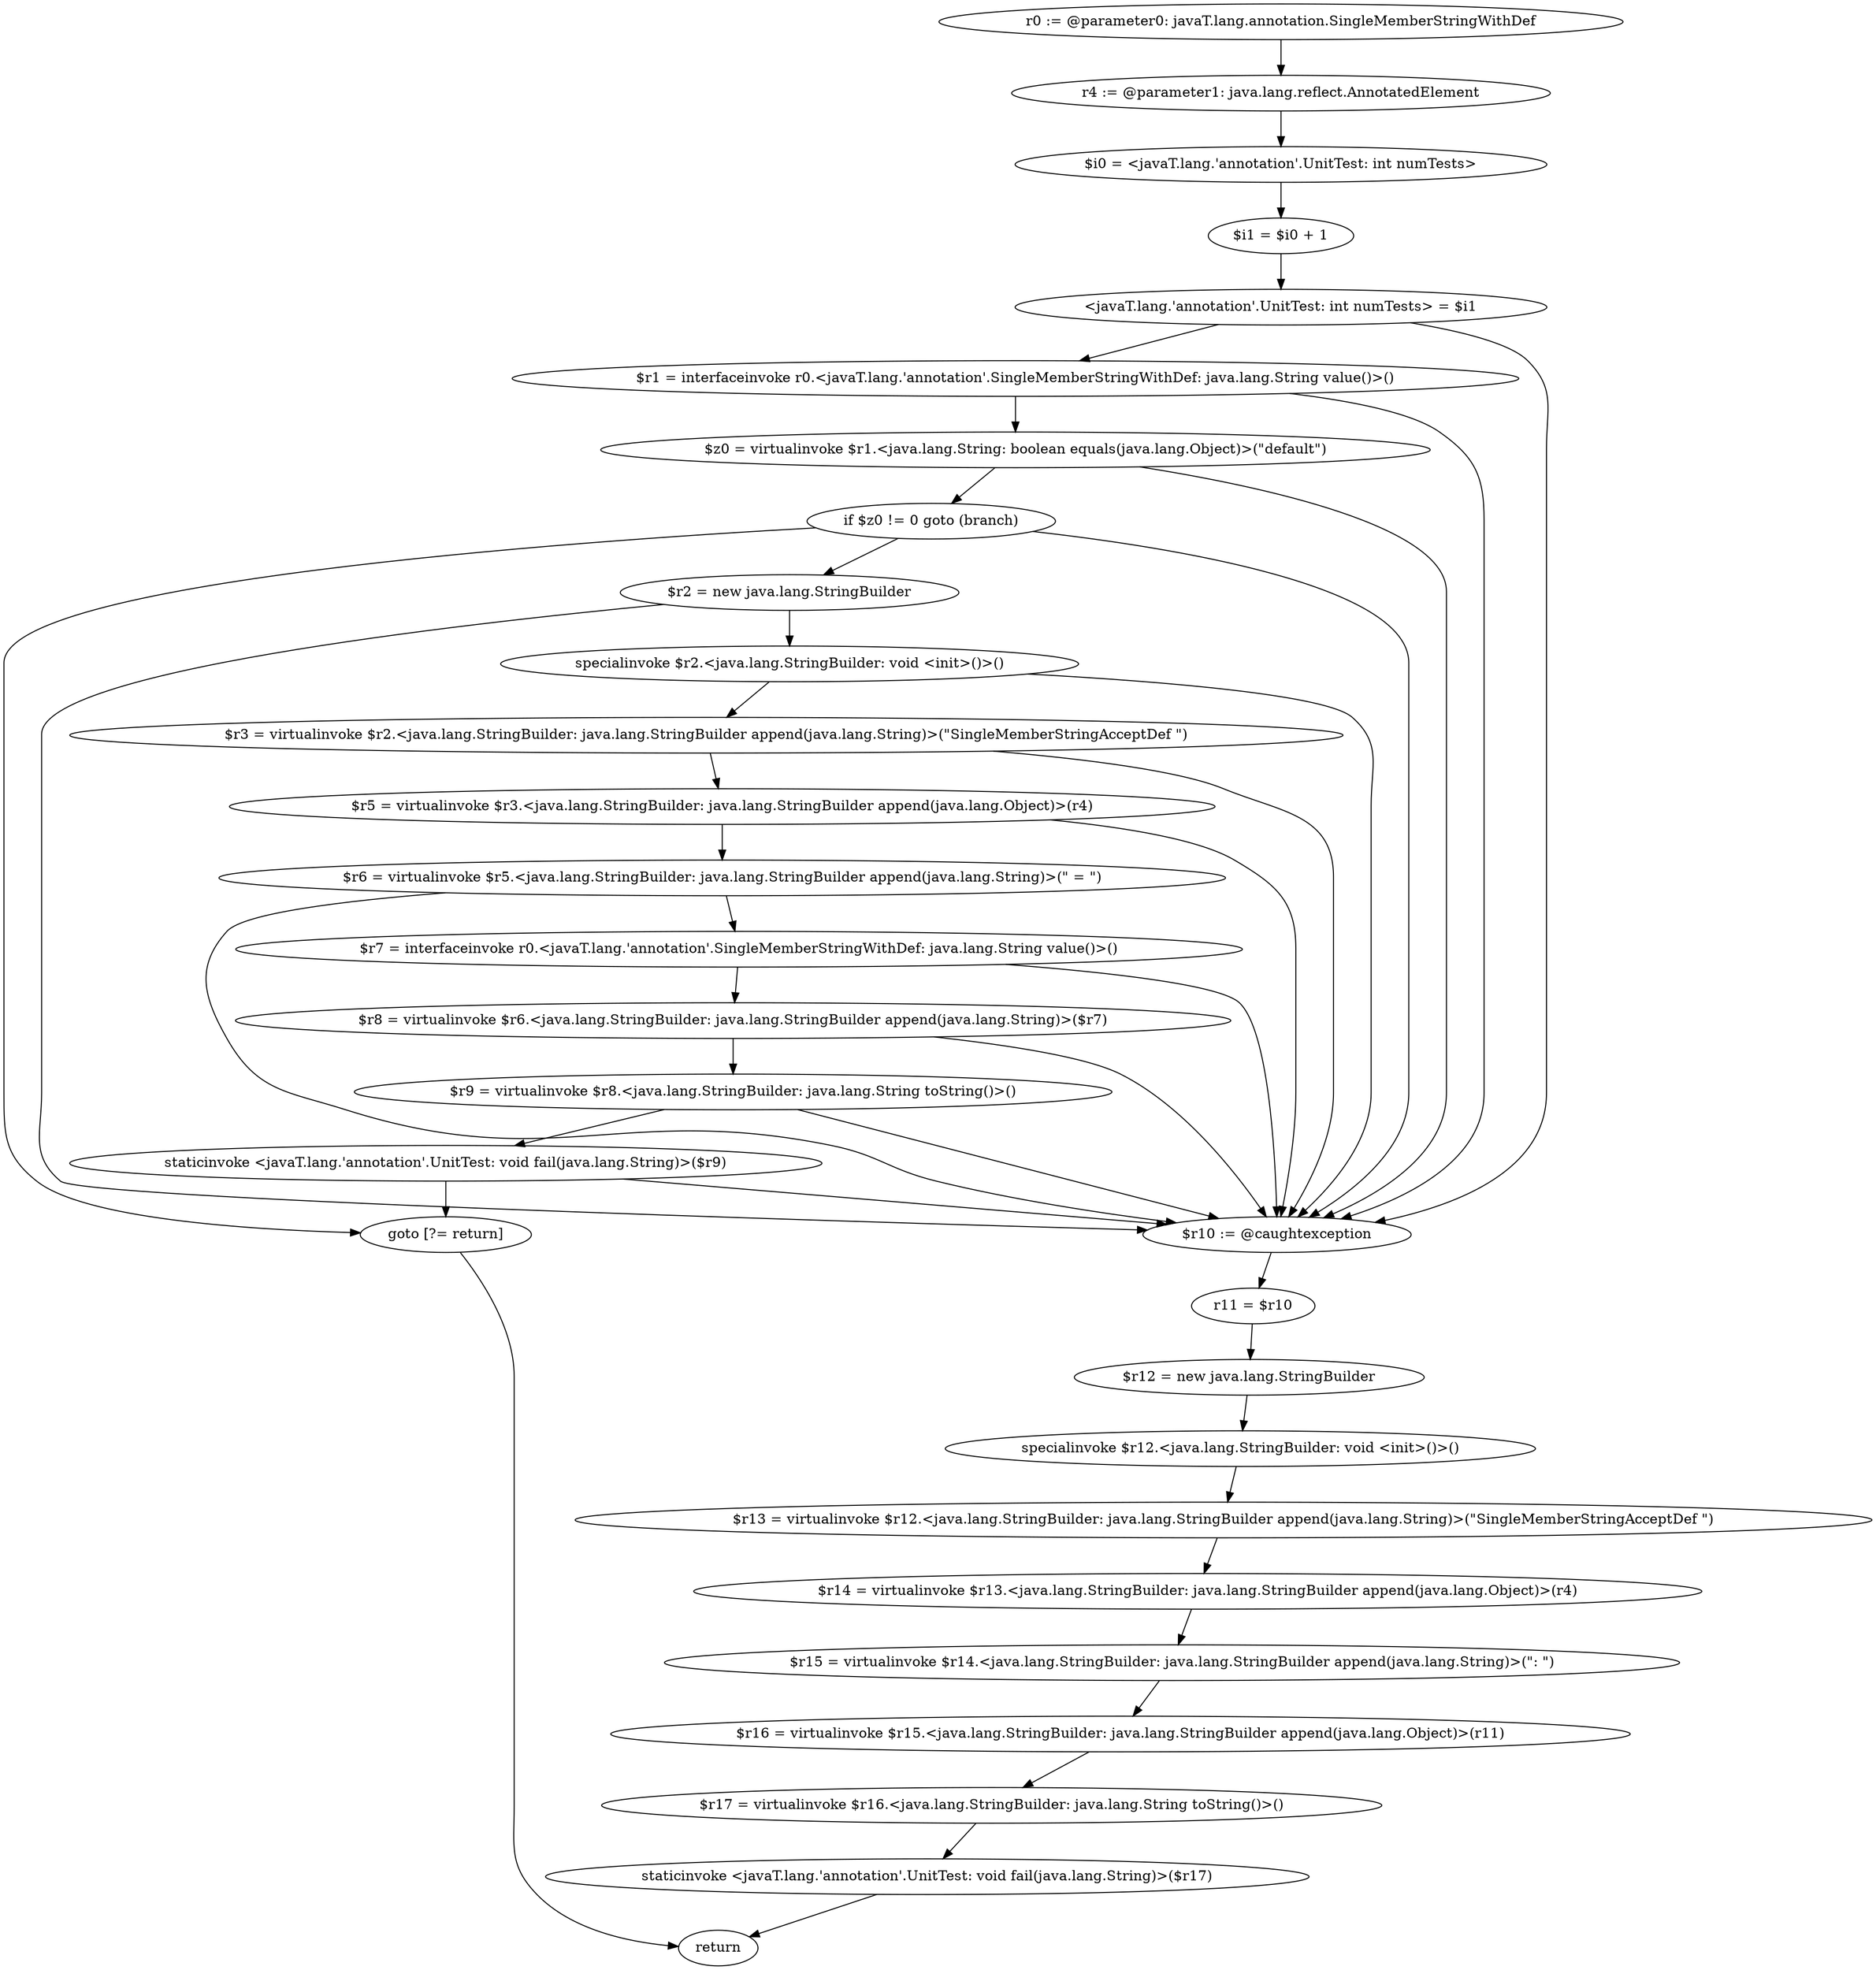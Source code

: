 digraph "unitGraph" {
    "r0 := @parameter0: javaT.lang.annotation.SingleMemberStringWithDef"
    "r4 := @parameter1: java.lang.reflect.AnnotatedElement"
    "$i0 = <javaT.lang.'annotation'.UnitTest: int numTests>"
    "$i1 = $i0 + 1"
    "<javaT.lang.'annotation'.UnitTest: int numTests> = $i1"
    "$r1 = interfaceinvoke r0.<javaT.lang.'annotation'.SingleMemberStringWithDef: java.lang.String value()>()"
    "$z0 = virtualinvoke $r1.<java.lang.String: boolean equals(java.lang.Object)>(\"default\")"
    "if $z0 != 0 goto (branch)"
    "$r2 = new java.lang.StringBuilder"
    "specialinvoke $r2.<java.lang.StringBuilder: void <init>()>()"
    "$r3 = virtualinvoke $r2.<java.lang.StringBuilder: java.lang.StringBuilder append(java.lang.String)>(\"SingleMemberStringAcceptDef \")"
    "$r5 = virtualinvoke $r3.<java.lang.StringBuilder: java.lang.StringBuilder append(java.lang.Object)>(r4)"
    "$r6 = virtualinvoke $r5.<java.lang.StringBuilder: java.lang.StringBuilder append(java.lang.String)>(\" = \")"
    "$r7 = interfaceinvoke r0.<javaT.lang.'annotation'.SingleMemberStringWithDef: java.lang.String value()>()"
    "$r8 = virtualinvoke $r6.<java.lang.StringBuilder: java.lang.StringBuilder append(java.lang.String)>($r7)"
    "$r9 = virtualinvoke $r8.<java.lang.StringBuilder: java.lang.String toString()>()"
    "staticinvoke <javaT.lang.'annotation'.UnitTest: void fail(java.lang.String)>($r9)"
    "goto [?= return]"
    "$r10 := @caughtexception"
    "r11 = $r10"
    "$r12 = new java.lang.StringBuilder"
    "specialinvoke $r12.<java.lang.StringBuilder: void <init>()>()"
    "$r13 = virtualinvoke $r12.<java.lang.StringBuilder: java.lang.StringBuilder append(java.lang.String)>(\"SingleMemberStringAcceptDef \")"
    "$r14 = virtualinvoke $r13.<java.lang.StringBuilder: java.lang.StringBuilder append(java.lang.Object)>(r4)"
    "$r15 = virtualinvoke $r14.<java.lang.StringBuilder: java.lang.StringBuilder append(java.lang.String)>(\": \")"
    "$r16 = virtualinvoke $r15.<java.lang.StringBuilder: java.lang.StringBuilder append(java.lang.Object)>(r11)"
    "$r17 = virtualinvoke $r16.<java.lang.StringBuilder: java.lang.String toString()>()"
    "staticinvoke <javaT.lang.'annotation'.UnitTest: void fail(java.lang.String)>($r17)"
    "return"
    "r0 := @parameter0: javaT.lang.annotation.SingleMemberStringWithDef"->"r4 := @parameter1: java.lang.reflect.AnnotatedElement";
    "r4 := @parameter1: java.lang.reflect.AnnotatedElement"->"$i0 = <javaT.lang.'annotation'.UnitTest: int numTests>";
    "$i0 = <javaT.lang.'annotation'.UnitTest: int numTests>"->"$i1 = $i0 + 1";
    "$i1 = $i0 + 1"->"<javaT.lang.'annotation'.UnitTest: int numTests> = $i1";
    "<javaT.lang.'annotation'.UnitTest: int numTests> = $i1"->"$r1 = interfaceinvoke r0.<javaT.lang.'annotation'.SingleMemberStringWithDef: java.lang.String value()>()";
    "<javaT.lang.'annotation'.UnitTest: int numTests> = $i1"->"$r10 := @caughtexception";
    "$r1 = interfaceinvoke r0.<javaT.lang.'annotation'.SingleMemberStringWithDef: java.lang.String value()>()"->"$z0 = virtualinvoke $r1.<java.lang.String: boolean equals(java.lang.Object)>(\"default\")";
    "$r1 = interfaceinvoke r0.<javaT.lang.'annotation'.SingleMemberStringWithDef: java.lang.String value()>()"->"$r10 := @caughtexception";
    "$z0 = virtualinvoke $r1.<java.lang.String: boolean equals(java.lang.Object)>(\"default\")"->"if $z0 != 0 goto (branch)";
    "$z0 = virtualinvoke $r1.<java.lang.String: boolean equals(java.lang.Object)>(\"default\")"->"$r10 := @caughtexception";
    "if $z0 != 0 goto (branch)"->"$r2 = new java.lang.StringBuilder";
    "if $z0 != 0 goto (branch)"->"goto [?= return]";
    "if $z0 != 0 goto (branch)"->"$r10 := @caughtexception";
    "$r2 = new java.lang.StringBuilder"->"specialinvoke $r2.<java.lang.StringBuilder: void <init>()>()";
    "$r2 = new java.lang.StringBuilder"->"$r10 := @caughtexception";
    "specialinvoke $r2.<java.lang.StringBuilder: void <init>()>()"->"$r3 = virtualinvoke $r2.<java.lang.StringBuilder: java.lang.StringBuilder append(java.lang.String)>(\"SingleMemberStringAcceptDef \")";
    "specialinvoke $r2.<java.lang.StringBuilder: void <init>()>()"->"$r10 := @caughtexception";
    "$r3 = virtualinvoke $r2.<java.lang.StringBuilder: java.lang.StringBuilder append(java.lang.String)>(\"SingleMemberStringAcceptDef \")"->"$r5 = virtualinvoke $r3.<java.lang.StringBuilder: java.lang.StringBuilder append(java.lang.Object)>(r4)";
    "$r3 = virtualinvoke $r2.<java.lang.StringBuilder: java.lang.StringBuilder append(java.lang.String)>(\"SingleMemberStringAcceptDef \")"->"$r10 := @caughtexception";
    "$r5 = virtualinvoke $r3.<java.lang.StringBuilder: java.lang.StringBuilder append(java.lang.Object)>(r4)"->"$r6 = virtualinvoke $r5.<java.lang.StringBuilder: java.lang.StringBuilder append(java.lang.String)>(\" = \")";
    "$r5 = virtualinvoke $r3.<java.lang.StringBuilder: java.lang.StringBuilder append(java.lang.Object)>(r4)"->"$r10 := @caughtexception";
    "$r6 = virtualinvoke $r5.<java.lang.StringBuilder: java.lang.StringBuilder append(java.lang.String)>(\" = \")"->"$r7 = interfaceinvoke r0.<javaT.lang.'annotation'.SingleMemberStringWithDef: java.lang.String value()>()";
    "$r6 = virtualinvoke $r5.<java.lang.StringBuilder: java.lang.StringBuilder append(java.lang.String)>(\" = \")"->"$r10 := @caughtexception";
    "$r7 = interfaceinvoke r0.<javaT.lang.'annotation'.SingleMemberStringWithDef: java.lang.String value()>()"->"$r8 = virtualinvoke $r6.<java.lang.StringBuilder: java.lang.StringBuilder append(java.lang.String)>($r7)";
    "$r7 = interfaceinvoke r0.<javaT.lang.'annotation'.SingleMemberStringWithDef: java.lang.String value()>()"->"$r10 := @caughtexception";
    "$r8 = virtualinvoke $r6.<java.lang.StringBuilder: java.lang.StringBuilder append(java.lang.String)>($r7)"->"$r9 = virtualinvoke $r8.<java.lang.StringBuilder: java.lang.String toString()>()";
    "$r8 = virtualinvoke $r6.<java.lang.StringBuilder: java.lang.StringBuilder append(java.lang.String)>($r7)"->"$r10 := @caughtexception";
    "$r9 = virtualinvoke $r8.<java.lang.StringBuilder: java.lang.String toString()>()"->"staticinvoke <javaT.lang.'annotation'.UnitTest: void fail(java.lang.String)>($r9)";
    "$r9 = virtualinvoke $r8.<java.lang.StringBuilder: java.lang.String toString()>()"->"$r10 := @caughtexception";
    "staticinvoke <javaT.lang.'annotation'.UnitTest: void fail(java.lang.String)>($r9)"->"goto [?= return]";
    "staticinvoke <javaT.lang.'annotation'.UnitTest: void fail(java.lang.String)>($r9)"->"$r10 := @caughtexception";
    "goto [?= return]"->"return";
    "$r10 := @caughtexception"->"r11 = $r10";
    "r11 = $r10"->"$r12 = new java.lang.StringBuilder";
    "$r12 = new java.lang.StringBuilder"->"specialinvoke $r12.<java.lang.StringBuilder: void <init>()>()";
    "specialinvoke $r12.<java.lang.StringBuilder: void <init>()>()"->"$r13 = virtualinvoke $r12.<java.lang.StringBuilder: java.lang.StringBuilder append(java.lang.String)>(\"SingleMemberStringAcceptDef \")";
    "$r13 = virtualinvoke $r12.<java.lang.StringBuilder: java.lang.StringBuilder append(java.lang.String)>(\"SingleMemberStringAcceptDef \")"->"$r14 = virtualinvoke $r13.<java.lang.StringBuilder: java.lang.StringBuilder append(java.lang.Object)>(r4)";
    "$r14 = virtualinvoke $r13.<java.lang.StringBuilder: java.lang.StringBuilder append(java.lang.Object)>(r4)"->"$r15 = virtualinvoke $r14.<java.lang.StringBuilder: java.lang.StringBuilder append(java.lang.String)>(\": \")";
    "$r15 = virtualinvoke $r14.<java.lang.StringBuilder: java.lang.StringBuilder append(java.lang.String)>(\": \")"->"$r16 = virtualinvoke $r15.<java.lang.StringBuilder: java.lang.StringBuilder append(java.lang.Object)>(r11)";
    "$r16 = virtualinvoke $r15.<java.lang.StringBuilder: java.lang.StringBuilder append(java.lang.Object)>(r11)"->"$r17 = virtualinvoke $r16.<java.lang.StringBuilder: java.lang.String toString()>()";
    "$r17 = virtualinvoke $r16.<java.lang.StringBuilder: java.lang.String toString()>()"->"staticinvoke <javaT.lang.'annotation'.UnitTest: void fail(java.lang.String)>($r17)";
    "staticinvoke <javaT.lang.'annotation'.UnitTest: void fail(java.lang.String)>($r17)"->"return";
}
